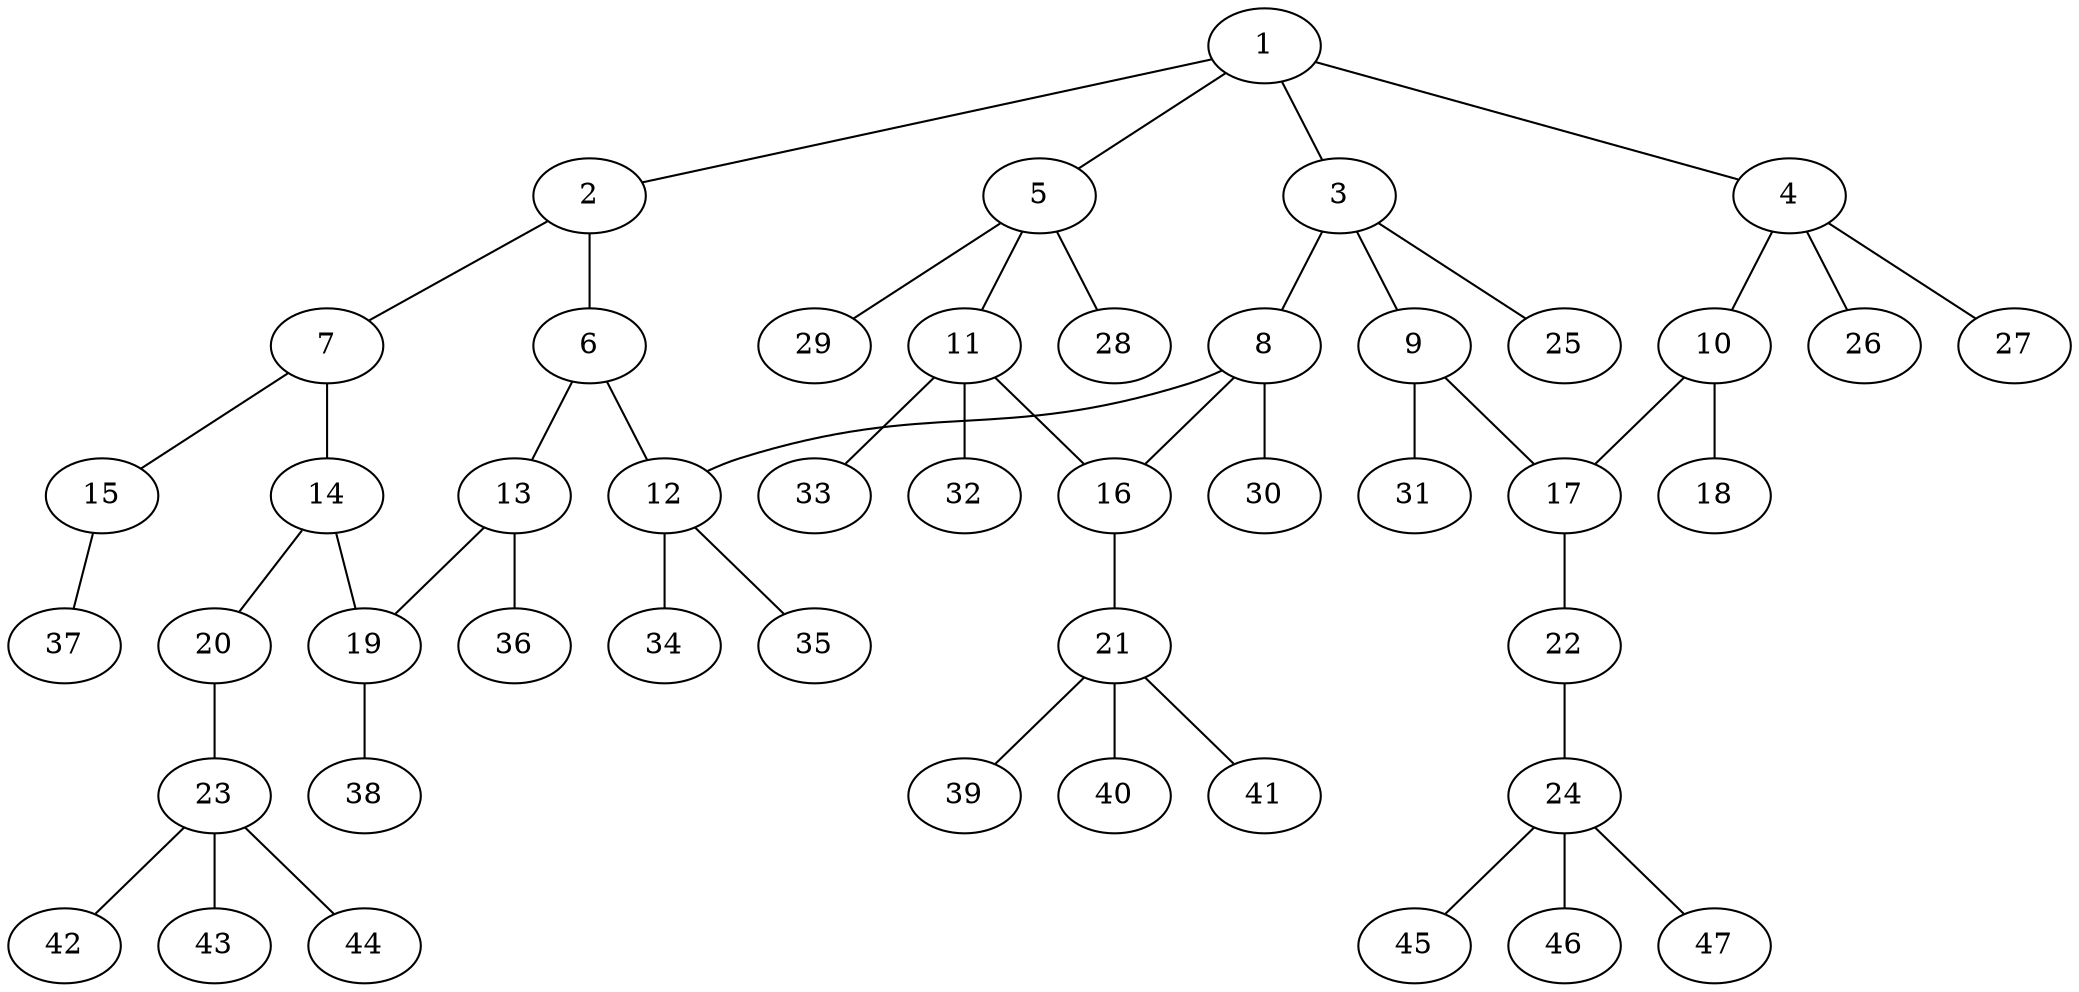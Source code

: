 graph molecule_3447 {
	1	 [chem=C];
	2	 [chem=C];
	1 -- 2	 [valence=1];
	3	 [chem=C];
	1 -- 3	 [valence=1];
	4	 [chem=C];
	1 -- 4	 [valence=1];
	5	 [chem=C];
	1 -- 5	 [valence=1];
	6	 [chem=C];
	2 -- 6	 [valence=1];
	7	 [chem=C];
	2 -- 7	 [valence=2];
	8	 [chem=C];
	3 -- 8	 [valence=1];
	9	 [chem=C];
	3 -- 9	 [valence=1];
	25	 [chem=H];
	3 -- 25	 [valence=1];
	10	 [chem=C];
	4 -- 10	 [valence=1];
	26	 [chem=H];
	4 -- 26	 [valence=1];
	27	 [chem=H];
	4 -- 27	 [valence=1];
	11	 [chem=C];
	5 -- 11	 [valence=1];
	28	 [chem=H];
	5 -- 28	 [valence=1];
	29	 [chem=H];
	5 -- 29	 [valence=1];
	12	 [chem=C];
	6 -- 12	 [valence=1];
	13	 [chem=C];
	6 -- 13	 [valence=2];
	14	 [chem=C];
	7 -- 14	 [valence=1];
	15	 [chem=O];
	7 -- 15	 [valence=1];
	8 -- 12	 [valence=1];
	16	 [chem=N];
	8 -- 16	 [valence=1];
	30	 [chem=H];
	8 -- 30	 [valence=1];
	17	 [chem=C];
	9 -- 17	 [valence=2];
	31	 [chem=H];
	9 -- 31	 [valence=1];
	10 -- 17	 [valence=1];
	18	 [chem=O];
	10 -- 18	 [valence=2];
	11 -- 16	 [valence=1];
	32	 [chem=H];
	11 -- 32	 [valence=1];
	33	 [chem=H];
	11 -- 33	 [valence=1];
	34	 [chem=H];
	12 -- 34	 [valence=1];
	35	 [chem=H];
	12 -- 35	 [valence=1];
	19	 [chem=C];
	13 -- 19	 [valence=1];
	36	 [chem=H];
	13 -- 36	 [valence=1];
	14 -- 19	 [valence=2];
	20	 [chem=O];
	14 -- 20	 [valence=1];
	37	 [chem=H];
	15 -- 37	 [valence=1];
	21	 [chem=C];
	16 -- 21	 [valence=1];
	22	 [chem=O];
	17 -- 22	 [valence=1];
	38	 [chem=H];
	19 -- 38	 [valence=1];
	23	 [chem=C];
	20 -- 23	 [valence=1];
	39	 [chem=H];
	21 -- 39	 [valence=1];
	40	 [chem=H];
	21 -- 40	 [valence=1];
	41	 [chem=H];
	21 -- 41	 [valence=1];
	24	 [chem=C];
	22 -- 24	 [valence=1];
	42	 [chem=H];
	23 -- 42	 [valence=1];
	43	 [chem=H];
	23 -- 43	 [valence=1];
	44	 [chem=H];
	23 -- 44	 [valence=1];
	45	 [chem=H];
	24 -- 45	 [valence=1];
	46	 [chem=H];
	24 -- 46	 [valence=1];
	47	 [chem=H];
	24 -- 47	 [valence=1];
}
